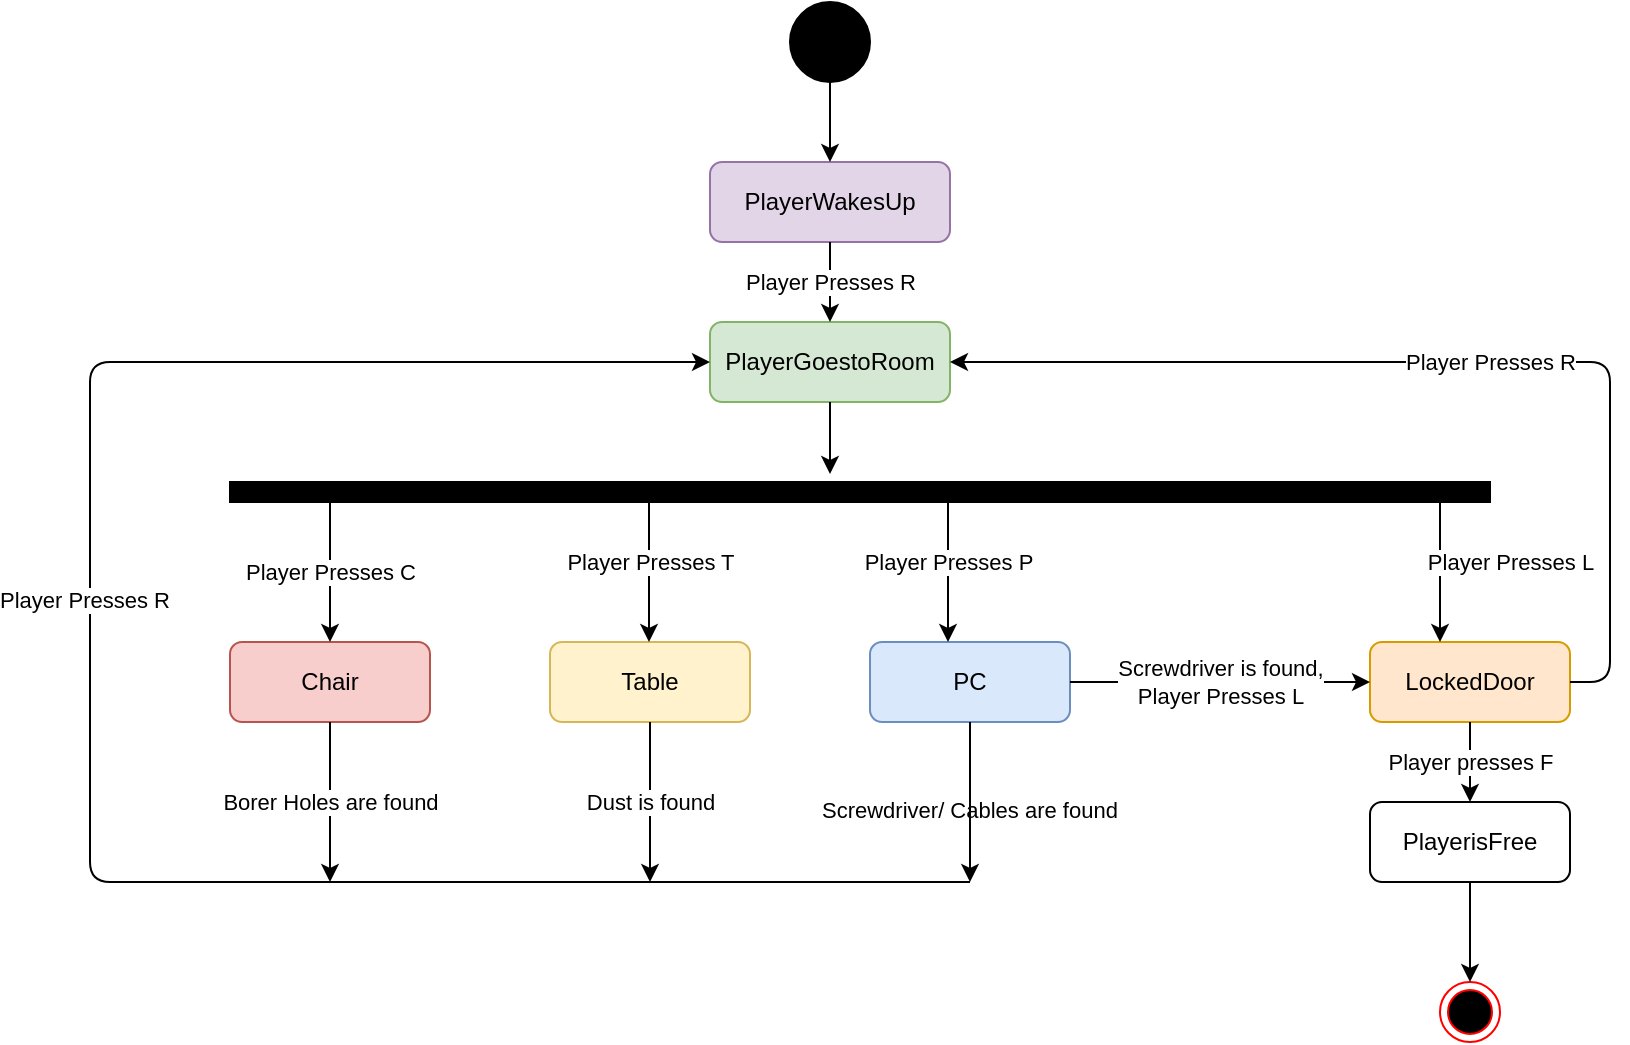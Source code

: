 <mxfile version="14.0.5" type="device"><diagram id="rYZA6pr4frv-WLvrjP53" name="Page-1"><mxGraphModel dx="1132" dy="548" grid="1" gridSize="10" guides="1" tooltips="1" connect="1" arrows="1" fold="1" page="1" pageScale="1" pageWidth="827" pageHeight="1169" math="0" shadow="0"><root><mxCell id="0"/><mxCell id="1" parent="0"/><mxCell id="lEQVPA96lpjUBq22a9rc-1" value="" style="ellipse;html=1;shape=endState;fillColor=#000000;strokeColor=#ff0000;" vertex="1" parent="1"><mxGeometry x="725" y="530" width="30" height="30" as="geometry"/></mxCell><mxCell id="lEQVPA96lpjUBq22a9rc-2" value="" style="shape=ellipse;html=1;fillColor=#000000;fontSize=18;fontColor=#ffffff;" vertex="1" parent="1"><mxGeometry x="400" y="40" width="40" height="40" as="geometry"/></mxCell><mxCell id="lEQVPA96lpjUBq22a9rc-3" value="PlayerisFree" style="shape=rect;rounded=1;html=1;whiteSpace=wrap;align=center;" vertex="1" parent="1"><mxGeometry x="690" y="440" width="100" height="40" as="geometry"/></mxCell><mxCell id="lEQVPA96lpjUBq22a9rc-4" value="LockedDoor" style="shape=rect;rounded=1;html=1;whiteSpace=wrap;align=center;fillColor=#ffe6cc;strokeColor=#d79b00;" vertex="1" parent="1"><mxGeometry x="690" y="360" width="100" height="40" as="geometry"/></mxCell><mxCell id="lEQVPA96lpjUBq22a9rc-5" value="Chair" style="shape=rect;rounded=1;html=1;whiteSpace=wrap;align=center;fillColor=#f8cecc;strokeColor=#b85450;" vertex="1" parent="1"><mxGeometry x="120" y="360" width="100" height="40" as="geometry"/></mxCell><mxCell id="lEQVPA96lpjUBq22a9rc-6" value="Table" style="shape=rect;rounded=1;html=1;whiteSpace=wrap;align=center;fillColor=#fff2cc;strokeColor=#d6b656;" vertex="1" parent="1"><mxGeometry x="280" y="360" width="100" height="40" as="geometry"/></mxCell><mxCell id="lEQVPA96lpjUBq22a9rc-7" value="PlayerWakesUp" style="shape=rect;rounded=1;html=1;whiteSpace=wrap;align=center;fillColor=#e1d5e7;strokeColor=#9673a6;" vertex="1" parent="1"><mxGeometry x="360" y="120" width="120" height="40" as="geometry"/></mxCell><mxCell id="lEQVPA96lpjUBq22a9rc-8" value="PlayerGoestoRoom" style="shape=rect;rounded=1;html=1;whiteSpace=wrap;align=center;fillColor=#d5e8d4;strokeColor=#82b366;" vertex="1" parent="1"><mxGeometry x="360" y="200" width="120" height="40" as="geometry"/></mxCell><mxCell id="lEQVPA96lpjUBq22a9rc-11" value="" style="endArrow=classic;html=1;exitX=0.5;exitY=1;exitDx=0;exitDy=0;entryX=0.5;entryY=0;entryDx=0;entryDy=0;" edge="1" parent="1" source="lEQVPA96lpjUBq22a9rc-2" target="lEQVPA96lpjUBq22a9rc-7"><mxGeometry width="50" height="50" relative="1" as="geometry"><mxPoint x="270" y="230" as="sourcePoint"/><mxPoint x="320" y="180" as="targetPoint"/></mxGeometry></mxCell><mxCell id="lEQVPA96lpjUBq22a9rc-14" value="" style="rounded=0;whiteSpace=wrap;html=1;fillColor=#000000;strokeWidth=1;" vertex="1" parent="1"><mxGeometry x="120" y="280" width="630" height="10" as="geometry"/></mxCell><mxCell id="lEQVPA96lpjUBq22a9rc-15" value="Player Presses R" style="endArrow=classic;html=1;exitX=0.5;exitY=1;exitDx=0;exitDy=0;entryX=0.5;entryY=0;entryDx=0;entryDy=0;" edge="1" parent="1" source="lEQVPA96lpjUBq22a9rc-7" target="lEQVPA96lpjUBq22a9rc-8"><mxGeometry width="50" height="50" relative="1" as="geometry"><mxPoint x="540" y="140" as="sourcePoint"/><mxPoint x="590" y="90" as="targetPoint"/></mxGeometry></mxCell><mxCell id="lEQVPA96lpjUBq22a9rc-19" value="PC" style="shape=rect;rounded=1;html=1;whiteSpace=wrap;align=center;fillColor=#dae8fc;strokeColor=#6c8ebf;" vertex="1" parent="1"><mxGeometry x="440" y="360" width="100" height="40" as="geometry"/></mxCell><mxCell id="lEQVPA96lpjUBq22a9rc-22" value="" style="endArrow=classic;html=1;exitX=0.5;exitY=1;exitDx=0;exitDy=0;" edge="1" parent="1" source="lEQVPA96lpjUBq22a9rc-8"><mxGeometry width="50" height="50" relative="1" as="geometry"><mxPoint x="380" y="350" as="sourcePoint"/><mxPoint x="420" y="276" as="targetPoint"/></mxGeometry></mxCell><mxCell id="lEQVPA96lpjUBq22a9rc-23" value="" style="endArrow=classic;html=1;exitX=0.5;exitY=1;exitDx=0;exitDy=0;entryX=0.5;entryY=0;entryDx=0;entryDy=0;" edge="1" parent="1" source="lEQVPA96lpjUBq22a9rc-3" target="lEQVPA96lpjUBq22a9rc-1"><mxGeometry width="50" height="50" relative="1" as="geometry"><mxPoint x="380" y="350" as="sourcePoint"/><mxPoint x="430" y="300" as="targetPoint"/></mxGeometry></mxCell><mxCell id="lEQVPA96lpjUBq22a9rc-24" value="Player Presses C" style="endArrow=classic;html=1;entryX=0.5;entryY=0;entryDx=0;entryDy=0;" edge="1" parent="1" target="lEQVPA96lpjUBq22a9rc-5"><mxGeometry width="50" height="50" relative="1" as="geometry"><mxPoint x="170" y="290" as="sourcePoint"/><mxPoint x="430" y="300" as="targetPoint"/></mxGeometry></mxCell><mxCell id="lEQVPA96lpjUBq22a9rc-25" value="Player Presses T" style="endArrow=classic;html=1;entryX=0.5;entryY=0;entryDx=0;entryDy=0;" edge="1" parent="1"><mxGeometry width="50" height="50" relative="1" as="geometry"><mxPoint x="329.5" y="280" as="sourcePoint"/><mxPoint x="329.5" y="360" as="targetPoint"/></mxGeometry></mxCell><mxCell id="lEQVPA96lpjUBq22a9rc-27" value="Player Presses P" style="endArrow=classic;html=1;entryX=0.5;entryY=0;entryDx=0;entryDy=0;" edge="1" parent="1"><mxGeometry width="50" height="50" relative="1" as="geometry"><mxPoint x="479" y="280" as="sourcePoint"/><mxPoint x="479" y="360" as="targetPoint"/></mxGeometry></mxCell><mxCell id="lEQVPA96lpjUBq22a9rc-28" value="Player Presses L" style="endArrow=classic;html=1;entryX=0.5;entryY=0;entryDx=0;entryDy=0;" edge="1" parent="1"><mxGeometry y="35" width="50" height="50" relative="1" as="geometry"><mxPoint x="725" y="280" as="sourcePoint"/><mxPoint x="725" y="360" as="targetPoint"/><mxPoint as="offset"/></mxGeometry></mxCell><mxCell id="lEQVPA96lpjUBq22a9rc-30" value="&lt;span style=&quot;color: rgb(0 , 0 , 0) ; font-family: &amp;#34;helvetica&amp;#34; ; font-size: 11px ; font-style: normal ; font-weight: 400 ; letter-spacing: normal ; text-align: center ; text-indent: 0px ; text-transform: none ; word-spacing: 0px ; background-color: rgb(255 , 255 , 255) ; display: inline ; float: none&quot;&gt;Borer Holes are found&lt;/span&gt;&lt;br&gt;" style="endArrow=classic;html=1;exitX=0.5;exitY=1;exitDx=0;exitDy=0;" edge="1" parent="1" source="lEQVPA96lpjUBq22a9rc-5"><mxGeometry width="50" height="50" relative="1" as="geometry"><mxPoint x="380" y="350" as="sourcePoint"/><mxPoint x="170" y="480" as="targetPoint"/><Array as="points"><mxPoint x="170" y="440"/></Array></mxGeometry></mxCell><mxCell id="lEQVPA96lpjUBq22a9rc-32" value="Screwdriver is found,&lt;br&gt;Player Presses L" style="endArrow=classic;html=1;entryX=0;entryY=0.5;entryDx=0;entryDy=0;exitX=1;exitY=0.5;exitDx=0;exitDy=0;" edge="1" parent="1" source="lEQVPA96lpjUBq22a9rc-19" target="lEQVPA96lpjUBq22a9rc-4"><mxGeometry width="50" height="50" relative="1" as="geometry"><mxPoint x="540" y="390" as="sourcePoint"/><mxPoint x="590" y="340" as="targetPoint"/></mxGeometry></mxCell><mxCell id="lEQVPA96lpjUBq22a9rc-33" value="Player presses F" style="endArrow=classic;html=1;exitX=0.5;exitY=1;exitDx=0;exitDy=0;entryX=0.5;entryY=0;entryDx=0;entryDy=0;" edge="1" parent="1" source="lEQVPA96lpjUBq22a9rc-4" target="lEQVPA96lpjUBq22a9rc-3"><mxGeometry width="50" height="50" relative="1" as="geometry"><mxPoint x="610" y="460" as="sourcePoint"/><mxPoint x="660" y="410" as="targetPoint"/></mxGeometry></mxCell><mxCell id="lEQVPA96lpjUBq22a9rc-35" value="Dust is found" style="endArrow=classic;html=1;exitX=0.5;exitY=1;exitDx=0;exitDy=0;" edge="1" parent="1" source="lEQVPA96lpjUBq22a9rc-6"><mxGeometry width="50" height="50" relative="1" as="geometry"><mxPoint x="380" y="350" as="sourcePoint"/><mxPoint x="330" y="480" as="targetPoint"/></mxGeometry></mxCell><mxCell id="lEQVPA96lpjUBq22a9rc-37" value="" style="endArrow=classic;html=1;entryX=1;entryY=0.5;entryDx=0;entryDy=0;exitX=1;exitY=0.5;exitDx=0;exitDy=0;" edge="1" parent="1" source="lEQVPA96lpjUBq22a9rc-4" target="lEQVPA96lpjUBq22a9rc-8"><mxGeometry width="50" height="50" relative="1" as="geometry"><mxPoint x="800" y="380" as="sourcePoint"/><mxPoint x="780" y="160" as="targetPoint"/><Array as="points"><mxPoint x="810" y="380"/><mxPoint x="810" y="290"/><mxPoint x="810" y="220"/></Array></mxGeometry></mxCell><mxCell id="lEQVPA96lpjUBq22a9rc-38" value="Player Presses R" style="edgeLabel;html=1;align=center;verticalAlign=middle;resizable=0;points=[];" vertex="1" connectable="0" parent="lEQVPA96lpjUBq22a9rc-37"><mxGeometry x="-0.117" y="-1" relative="1" as="geometry"><mxPoint x="-15" y="1" as="offset"/></mxGeometry></mxCell><mxCell id="lEQVPA96lpjUBq22a9rc-39" value="&lt;span style=&quot;color: rgb(0, 0, 0); font-family: helvetica; font-size: 11px; font-style: normal; font-weight: 400; letter-spacing: normal; text-align: center; text-indent: 0px; text-transform: none; word-spacing: 0px; background-color: rgb(255, 255, 255); display: inline; float: none;&quot;&gt;Screwdriver/ Cables are found&lt;/span&gt;" style="text;whiteSpace=wrap;html=1;" vertex="1" parent="1"><mxGeometry x="414" y="430" width="170" height="30" as="geometry"/></mxCell><mxCell id="lEQVPA96lpjUBq22a9rc-40" value="" style="endArrow=classic;html=1;exitX=0.5;exitY=1;exitDx=0;exitDy=0;" edge="1" parent="1" source="lEQVPA96lpjUBq22a9rc-19"><mxGeometry width="50" height="50" relative="1" as="geometry"><mxPoint x="380" y="360" as="sourcePoint"/><mxPoint x="490" y="480" as="targetPoint"/></mxGeometry></mxCell><mxCell id="lEQVPA96lpjUBq22a9rc-42" value="" style="endArrow=classic;html=1;entryX=0;entryY=0.5;entryDx=0;entryDy=0;" edge="1" parent="1" target="lEQVPA96lpjUBq22a9rc-8"><mxGeometry width="50" height="50" relative="1" as="geometry"><mxPoint x="490" y="480" as="sourcePoint"/><mxPoint x="70" y="200" as="targetPoint"/><Array as="points"><mxPoint x="50" y="480"/><mxPoint x="50" y="220"/></Array></mxGeometry></mxCell><mxCell id="lEQVPA96lpjUBq22a9rc-43" value="Player Presses R" style="edgeLabel;html=1;align=center;verticalAlign=middle;resizable=0;points=[];" vertex="1" connectable="0" parent="lEQVPA96lpjUBq22a9rc-42"><mxGeometry x="0.151" y="3" relative="1" as="geometry"><mxPoint as="offset"/></mxGeometry></mxCell></root></mxGraphModel></diagram></mxfile>